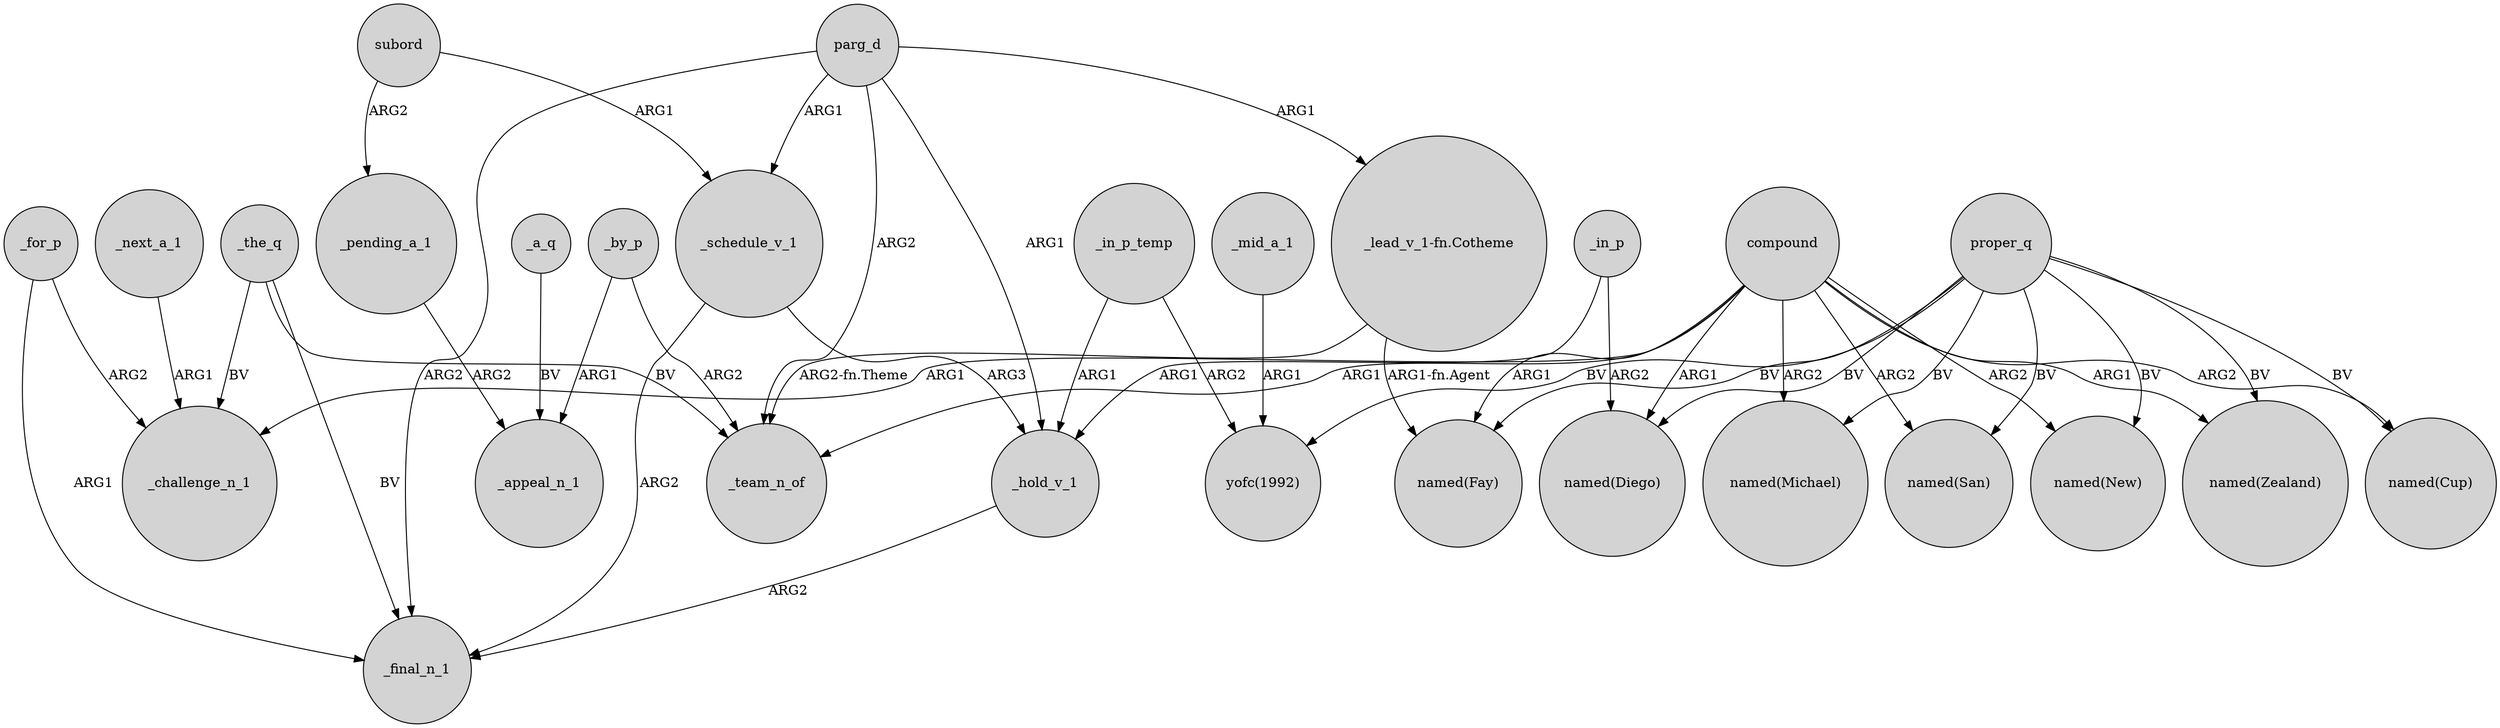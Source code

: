 digraph {
	node [shape=circle style=filled]
	_the_q -> _final_n_1 [label=BV]
	"_lead_v_1-fn.Cotheme" -> "named(Fay)" [label="ARG1-fn.Agent"]
	proper_q -> "named(Fay)" [label=BV]
	compound -> _team_n_of [label=ARG1]
	compound -> "named(Fay)" [label=ARG1]
	compound -> "named(New)" [label=ARG2]
	parg_d -> "_lead_v_1-fn.Cotheme" [label=ARG1]
	proper_q -> "named(Diego)" [label=BV]
	compound -> "named(San)" [label=ARG2]
	subord -> _schedule_v_1 [label=ARG1]
	proper_q -> "named(New)" [label=BV]
	subord -> _pending_a_1 [label=ARG2]
	proper_q -> "yofc(1992)" [label=BV]
	_the_q -> _challenge_n_1 [label=BV]
	parg_d -> _final_n_1 [label=ARG2]
	parg_d -> _team_n_of [label=ARG2]
	_for_p -> _final_n_1 [label=ARG1]
	_mid_a_1 -> "yofc(1992)" [label=ARG1]
	_by_p -> _team_n_of [label=ARG2]
	parg_d -> _hold_v_1 [label=ARG1]
	_next_a_1 -> _challenge_n_1 [label=ARG1]
	_in_p_temp -> "yofc(1992)" [label=ARG2]
	proper_q -> "named(Michael)" [label=BV]
	_by_p -> _appeal_n_1 [label=ARG1]
	compound -> "named(Zealand)" [label=ARG1]
	_hold_v_1 -> _final_n_1 [label=ARG2]
	_a_q -> _appeal_n_1 [label=BV]
	compound -> _challenge_n_1 [label=ARG1]
	compound -> "named(Cup)" [label=ARG2]
	compound -> "named(Diego)" [label=ARG1]
	_in_p -> "named(Diego)" [label=ARG2]
	_in_p -> _hold_v_1 [label=ARG1]
	_for_p -> _challenge_n_1 [label=ARG2]
	_in_p_temp -> _hold_v_1 [label=ARG1]
	proper_q -> "named(Zealand)" [label=BV]
	_the_q -> _team_n_of [label=BV]
	proper_q -> "named(San)" [label=BV]
	_schedule_v_1 -> _hold_v_1 [label=ARG3]
	proper_q -> "named(Cup)" [label=BV]
	parg_d -> _schedule_v_1 [label=ARG1]
	"_lead_v_1-fn.Cotheme" -> _team_n_of [label="ARG2-fn.Theme"]
	compound -> "named(Michael)" [label=ARG2]
	_schedule_v_1 -> _final_n_1 [label=ARG2]
	_pending_a_1 -> _appeal_n_1 [label=ARG2]
}
